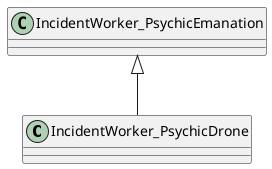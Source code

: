 @startuml
class IncidentWorker_PsychicDrone {
}
IncidentWorker_PsychicEmanation <|-- IncidentWorker_PsychicDrone
@enduml
